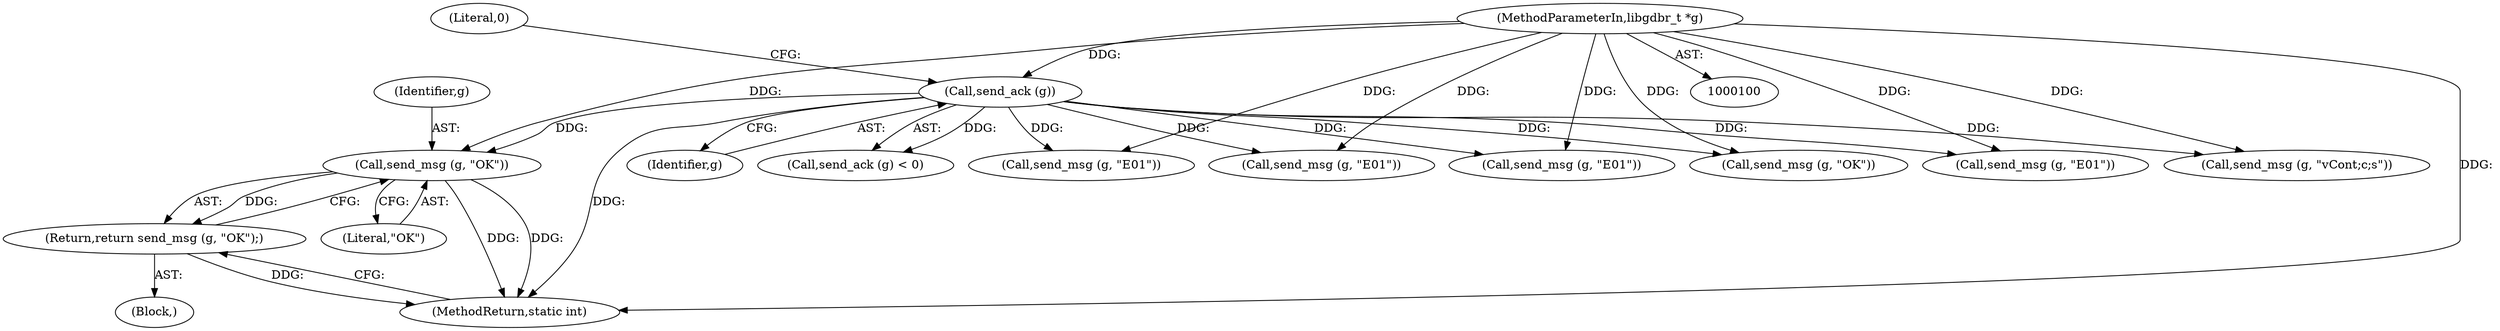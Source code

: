 digraph "0_radare2_796dd28aaa6b9fa76d99c42c4d5ff8b257cc2191@API" {
"1000186" [label="(Call,send_msg (g, \"OK\"))"];
"1000111" [label="(Call,send_ack (g))"];
"1000101" [label="(MethodParameterIn,libgdbr_t *g)"];
"1000185" [label="(Return,return send_msg (g, \"OK\");)"];
"1000113" [label="(Literal,0)"];
"1000199" [label="(Call,send_msg (g, \"E01\"))"];
"1000188" [label="(Literal,\"OK\")"];
"1000137" [label="(Call,send_msg (g, \"vCont;c;s\"))"];
"1000112" [label="(Identifier,g)"];
"1000111" [label="(Call,send_ack (g))"];
"1000110" [label="(Call,send_ack (g) < 0)"];
"1000101" [label="(MethodParameterIn,libgdbr_t *g)"];
"1000187" [label="(Identifier,g)"];
"1000179" [label="(Call,send_msg (g, \"E01\"))"];
"1000185" [label="(Return,return send_msg (g, \"OK\");)"];
"1000217" [label="(MethodReturn,static int)"];
"1000151" [label="(Call,send_msg (g, \"E01\"))"];
"1000206" [label="(Call,send_msg (g, \"OK\"))"];
"1000168" [label="(Block,)"];
"1000186" [label="(Call,send_msg (g, \"OK\"))"];
"1000211" [label="(Call,send_msg (g, \"E01\"))"];
"1000186" -> "1000185"  [label="AST: "];
"1000186" -> "1000188"  [label="CFG: "];
"1000187" -> "1000186"  [label="AST: "];
"1000188" -> "1000186"  [label="AST: "];
"1000185" -> "1000186"  [label="CFG: "];
"1000186" -> "1000217"  [label="DDG: "];
"1000186" -> "1000217"  [label="DDG: "];
"1000186" -> "1000185"  [label="DDG: "];
"1000111" -> "1000186"  [label="DDG: "];
"1000101" -> "1000186"  [label="DDG: "];
"1000111" -> "1000110"  [label="AST: "];
"1000111" -> "1000112"  [label="CFG: "];
"1000112" -> "1000111"  [label="AST: "];
"1000113" -> "1000111"  [label="CFG: "];
"1000111" -> "1000217"  [label="DDG: "];
"1000111" -> "1000110"  [label="DDG: "];
"1000101" -> "1000111"  [label="DDG: "];
"1000111" -> "1000137"  [label="DDG: "];
"1000111" -> "1000151"  [label="DDG: "];
"1000111" -> "1000179"  [label="DDG: "];
"1000111" -> "1000199"  [label="DDG: "];
"1000111" -> "1000206"  [label="DDG: "];
"1000111" -> "1000211"  [label="DDG: "];
"1000101" -> "1000100"  [label="AST: "];
"1000101" -> "1000217"  [label="DDG: "];
"1000101" -> "1000137"  [label="DDG: "];
"1000101" -> "1000151"  [label="DDG: "];
"1000101" -> "1000179"  [label="DDG: "];
"1000101" -> "1000199"  [label="DDG: "];
"1000101" -> "1000206"  [label="DDG: "];
"1000101" -> "1000211"  [label="DDG: "];
"1000185" -> "1000168"  [label="AST: "];
"1000217" -> "1000185"  [label="CFG: "];
"1000185" -> "1000217"  [label="DDG: "];
}
